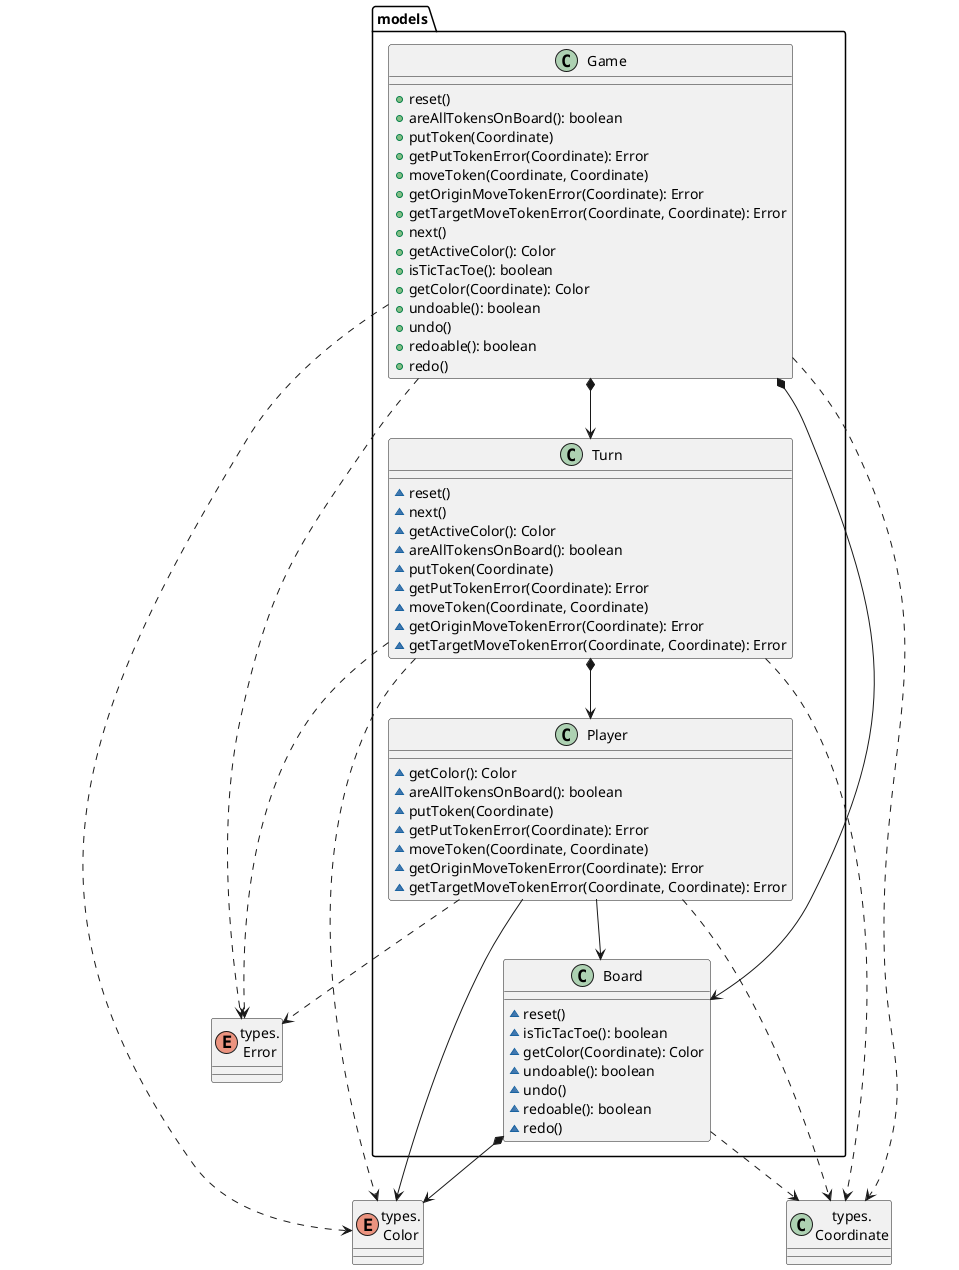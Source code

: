 @startuml modelspackage

class Coordinate as "types.\nCoordinate"
enum Error as "types.\nError"
enum Color as "types.\nColor"

class  models.Board{
    ~reset()
    ~isTicTacToe(): boolean
    ~getColor(Coordinate): Color
    ~undoable(): boolean
    ~undo()
    ~redoable(): boolean
    ~redo()
}

class  models.Game{
    +reset()
    +areAllTokensOnBoard(): boolean
    +putToken(Coordinate)
    +getPutTokenError(Coordinate): Error
    +moveToken(Coordinate, Coordinate)
    +getOriginMoveTokenError(Coordinate): Error
    +getTargetMoveTokenError(Coordinate, Coordinate): Error
    +next()
    +getActiveColor(): Color
    +isTicTacToe(): boolean
    +getColor(Coordinate): Color
    +undoable(): boolean
    +undo()
    +redoable(): boolean
    +redo()
}

class  models.Player{
    ~getColor(): Color
    ~areAllTokensOnBoard(): boolean
    ~putToken(Coordinate)
    ~getPutTokenError(Coordinate): Error
    ~moveToken(Coordinate, Coordinate)
    ~getOriginMoveTokenError(Coordinate): Error
    ~getTargetMoveTokenError(Coordinate, Coordinate): Error
}

class  models.Turn{
    ~reset()
    ~next()
    ~getActiveColor(): Color
    ~areAllTokensOnBoard(): boolean
    ~putToken(Coordinate)
    ~getPutTokenError(Coordinate): Error
    ~moveToken(Coordinate, Coordinate)
    ~getOriginMoveTokenError(Coordinate): Error
    ~getTargetMoveTokenError(Coordinate, Coordinate): Error
}

models.Game *-down-> models.Turn
models.Game *-down-> models.Board
models.Turn *-down-> models.Player
models.Turn ..> Coordinate
models.Player ..> Coordinate
models.Player --> models.Board
models.Board *-down-> Color
models.Turn ..> Color
models.Game ..> Color
models.Board ..> Coordinate
models.Player --> Color
models.Player ..> Error
models.Turn ..> Error
models.Game ..> Error
models.Game ..> Coordinate
@enduml